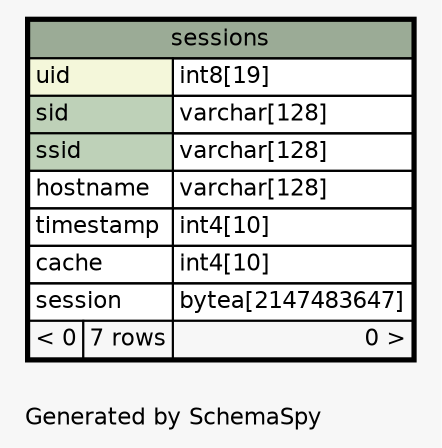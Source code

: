 // dot 2.30.1 on Mac OS X 10.8.3
// SchemaSpy rev 590
digraph "oneDegreeRelationshipsDiagram" {
  graph [
    rankdir="RL"
    bgcolor="#f7f7f7"
    label="\nGenerated by SchemaSpy"
    labeljust="l"
    nodesep="0.18"
    ranksep="0.46"
    fontname="Helvetica"
    fontsize="11"
  ];
  node [
    fontname="Helvetica"
    fontsize="11"
    shape="plaintext"
  ];
  edge [
    arrowsize="0.8"
  ];
  "sessions" [
    label=<
    <TABLE BORDER="2" CELLBORDER="1" CELLSPACING="0" BGCOLOR="#ffffff">
      <TR><TD COLSPAN="3" BGCOLOR="#9bab96" ALIGN="CENTER">sessions</TD></TR>
      <TR><TD PORT="uid" COLSPAN="2" BGCOLOR="#f4f7da" ALIGN="LEFT">uid</TD><TD PORT="uid.type" ALIGN="LEFT">int8[19]</TD></TR>
      <TR><TD PORT="sid" COLSPAN="2" BGCOLOR="#bed1b8" ALIGN="LEFT">sid</TD><TD PORT="sid.type" ALIGN="LEFT">varchar[128]</TD></TR>
      <TR><TD PORT="ssid" COLSPAN="2" BGCOLOR="#bed1b8" ALIGN="LEFT">ssid</TD><TD PORT="ssid.type" ALIGN="LEFT">varchar[128]</TD></TR>
      <TR><TD PORT="hostname" COLSPAN="2" ALIGN="LEFT">hostname</TD><TD PORT="hostname.type" ALIGN="LEFT">varchar[128]</TD></TR>
      <TR><TD PORT="timestamp" COLSPAN="2" ALIGN="LEFT">timestamp</TD><TD PORT="timestamp.type" ALIGN="LEFT">int4[10]</TD></TR>
      <TR><TD PORT="cache" COLSPAN="2" ALIGN="LEFT">cache</TD><TD PORT="cache.type" ALIGN="LEFT">int4[10]</TD></TR>
      <TR><TD PORT="session" COLSPAN="2" ALIGN="LEFT">session</TD><TD PORT="session.type" ALIGN="LEFT">bytea[2147483647]</TD></TR>
      <TR><TD ALIGN="LEFT" BGCOLOR="#f7f7f7">&lt; 0</TD><TD ALIGN="RIGHT" BGCOLOR="#f7f7f7">7 rows</TD><TD ALIGN="RIGHT" BGCOLOR="#f7f7f7">0 &gt;</TD></TR>
    </TABLE>>
    URL="sessions.html"
    tooltip="sessions"
  ];
}
